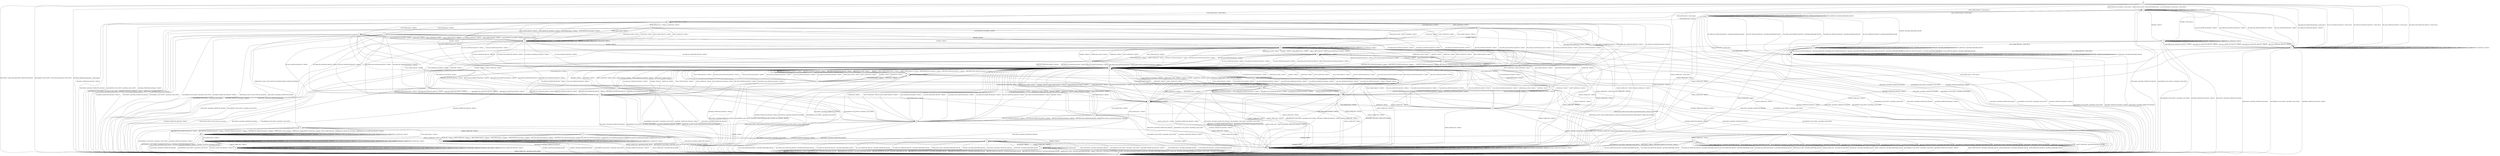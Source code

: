 digraph g {

	s0 [shape="circle" label="s0"];
	s1 [shape="circle" label="s1"];
	s2 [shape="circle" label="s2"];
	s3 [shape="circle" label="s3"];
	s4 [shape="circle" label="s4"];
	s5 [shape="circle" label="s5"];
	s6 [shape="circle" label="s6"];
	s7 [shape="circle" label="s7"];
	s8 [shape="circle" label="s8"];
	s9 [shape="circle" label="s9"];
	s10 [shape="circle" label="s10"];
	s11 [shape="circle" label="s11"];
	s12 [shape="circle" label="s12"];
	s13 [shape="circle" label="s13"];
	s14 [shape="circle" label="s14"];
	s15 [shape="circle" label="s15"];
	s16 [shape="circle" label="s16"];
	s17 [shape="circle" label="s17"];
	s18 [shape="circle" label="s18"];
	s19 [shape="circle" label="s19"];
	s20 [shape="circle" label="s20"];
	s21 [shape="circle" label="s21"];
	s22 [shape="circle" label="s22"];
	s23 [shape="circle" label="s23"];
	s24 [shape="circle" label="s24"];
	s25 [shape="circle" label="s25"];
	s26 [shape="circle" label="s26"];
	s27 [shape="circle" label="s27"];
	s28 [shape="circle" label="s28"];
	s29 [shape="circle" label="s29"];
	s30 [shape="circle" label="s30"];
	s31 [shape="circle" label="s31"];
	s32 [shape="circle" label="s32"];
	s33 [shape="circle" label="s33"];
	s34 [shape="circle" label="s34"];
	s35 [shape="circle" label="s35"];
	s36 [shape="circle" label="s36"];
	s37 [shape="circle" label="s37"];
	s38 [shape="circle" label="s38"];
	s39 [shape="circle" label="s39"];
	s40 [shape="circle" label="s40"];
	s41 [shape="circle" label="s41"];
	s42 [shape="circle" label="s42"];
	s0 -> s2 [label="HELLO_VERIFY_REQUEST / CLIENT_HELLO+"];
	s0 -> s5 [label="ECDH_SERVER_HELLO / CLIENT_HELLO+"];
	s0 -> s1 [label="ECDH_SERVER_KEY_EXCHANGE / CLIENT_HELLO"];
	s0 -> s12 [label="RSA_SIGN_CERTIFICATE_REQUEST / CLIENT_HELLO"];
	s0 -> s12 [label="RSA_FIXED_ECDH_CERTIFICATE_REQUEST / CLIENT_HELLO"];
	s0 -> s12 [label="RSA_FIXED_DH_CERTIFICATE_REQUEST / CLIENT_HELLO"];
	s0 -> s12 [label="DSS_SIGN_CERTIFICATE_REQUEST / CLIENT_HELLO"];
	s0 -> s12 [label="DSS_FIXED_DH_CERTIFICATE_REQUEST / CLIENT_HELLO"];
	s0 -> s1 [label="SERVER_HELLO_DONE / CLIENT_HELLO"];
	s0 -> s3 [label="CHANGE_CIPHER_SPEC / CLIENT_HELLO"];
	s0 -> s14 [label="FINISHED / CLIENT_HELLO"];
	s0 -> s4 [label="APPLICATION / CLIENT_HELLO|Alert(FATAL,UNEXPECTED_MESSAGE)"];
	s0 -> s1 [label="CERTIFICATE / CLIENT_HELLO"];
	s0 -> s1 [label="EMPTY_CERTIFICATE / CLIENT_HELLO"];
	s0 -> s4 [label="Alert(WARNING,CLOSE_NOTIFY) / CLIENT_HELLO|Alert(FATAL,CLOSE_NOTIFY)"];
	s0 -> s4 [label="Alert(FATAL,UNEXPECTED_MESSAGE) / CLIENT_HELLO"];
	s1 -> s2 [label="HELLO_VERIFY_REQUEST / CLIENT_HELLO"];
	s1 -> s5 [label="ECDH_SERVER_HELLO / CLIENT_HELLO"];
	s1 -> s1 [label="ECDH_SERVER_KEY_EXCHANGE / TIMEOUT"];
	s1 -> s12 [label="RSA_SIGN_CERTIFICATE_REQUEST / TIMEOUT"];
	s1 -> s12 [label="RSA_FIXED_ECDH_CERTIFICATE_REQUEST / TIMEOUT"];
	s1 -> s12 [label="RSA_FIXED_DH_CERTIFICATE_REQUEST / TIMEOUT"];
	s1 -> s12 [label="DSS_SIGN_CERTIFICATE_REQUEST / TIMEOUT"];
	s1 -> s12 [label="DSS_FIXED_DH_CERTIFICATE_REQUEST / TIMEOUT"];
	s1 -> s1 [label="SERVER_HELLO_DONE / TIMEOUT"];
	s1 -> s3 [label="CHANGE_CIPHER_SPEC / TIMEOUT"];
	s1 -> s14 [label="FINISHED / TIMEOUT"];
	s1 -> s4 [label="APPLICATION / Alert(FATAL,UNEXPECTED_MESSAGE)"];
	s1 -> s1 [label="CERTIFICATE / TIMEOUT"];
	s1 -> s1 [label="EMPTY_CERTIFICATE / TIMEOUT"];
	s1 -> s4 [label="Alert(WARNING,CLOSE_NOTIFY) / Alert(FATAL,CLOSE_NOTIFY)"];
	s1 -> s4 [label="Alert(FATAL,UNEXPECTED_MESSAGE) / TIMEOUT"];
	s2 -> s2 [label="HELLO_VERIFY_REQUEST / Alert(FATAL,HANDSHAKE_FAILURE)"];
	s2 -> s5 [label="ECDH_SERVER_HELLO / TIMEOUT"];
	s2 -> s2 [label="ECDH_SERVER_KEY_EXCHANGE / Alert(FATAL,HANDSHAKE_FAILURE)"];
	s2 -> s23 [label="RSA_SIGN_CERTIFICATE_REQUEST / Alert(FATAL,HANDSHAKE_FAILURE)"];
	s2 -> s23 [label="RSA_FIXED_ECDH_CERTIFICATE_REQUEST / Alert(FATAL,HANDSHAKE_FAILURE)"];
	s2 -> s23 [label="RSA_FIXED_DH_CERTIFICATE_REQUEST / Alert(FATAL,HANDSHAKE_FAILURE)"];
	s2 -> s23 [label="DSS_SIGN_CERTIFICATE_REQUEST / Alert(FATAL,HANDSHAKE_FAILURE)"];
	s2 -> s23 [label="DSS_FIXED_DH_CERTIFICATE_REQUEST / Alert(FATAL,HANDSHAKE_FAILURE)"];
	s2 -> s2 [label="SERVER_HELLO_DONE / Alert(FATAL,HANDSHAKE_FAILURE)"];
	s2 -> s3 [label="CHANGE_CIPHER_SPEC / TIMEOUT"];
	s2 -> s28 [label="FINISHED / Alert(FATAL,HANDSHAKE_FAILURE)"];
	s2 -> s4 [label="APPLICATION / Alert(FATAL,UNEXPECTED_MESSAGE)"];
	s2 -> s2 [label="CERTIFICATE / Alert(FATAL,HANDSHAKE_FAILURE)"];
	s2 -> s2 [label="EMPTY_CERTIFICATE / Alert(FATAL,HANDSHAKE_FAILURE)"];
	s2 -> s4 [label="Alert(WARNING,CLOSE_NOTIFY) / Alert(FATAL,CLOSE_NOTIFY)"];
	s2 -> s4 [label="Alert(FATAL,UNEXPECTED_MESSAGE) / TIMEOUT"];
	s3 -> s3 [label="HELLO_VERIFY_REQUEST / TIMEOUT"];
	s3 -> s3 [label="ECDH_SERVER_HELLO / TIMEOUT"];
	s3 -> s3 [label="ECDH_SERVER_KEY_EXCHANGE / TIMEOUT"];
	s3 -> s3 [label="RSA_SIGN_CERTIFICATE_REQUEST / TIMEOUT"];
	s3 -> s3 [label="RSA_FIXED_ECDH_CERTIFICATE_REQUEST / TIMEOUT"];
	s3 -> s3 [label="RSA_FIXED_DH_CERTIFICATE_REQUEST / TIMEOUT"];
	s3 -> s3 [label="DSS_SIGN_CERTIFICATE_REQUEST / TIMEOUT"];
	s3 -> s3 [label="DSS_FIXED_DH_CERTIFICATE_REQUEST / TIMEOUT"];
	s3 -> s3 [label="SERVER_HELLO_DONE / TIMEOUT"];
	s3 -> s3 [label="CHANGE_CIPHER_SPEC / TIMEOUT"];
	s3 -> s3 [label="FINISHED / TIMEOUT"];
	s3 -> s3 [label="APPLICATION / TIMEOUT"];
	s3 -> s3 [label="CERTIFICATE / TIMEOUT"];
	s3 -> s3 [label="EMPTY_CERTIFICATE / TIMEOUT"];
	s3 -> s3 [label="Alert(WARNING,CLOSE_NOTIFY) / TIMEOUT"];
	s3 -> s3 [label="Alert(FATAL,UNEXPECTED_MESSAGE) / TIMEOUT"];
	s4 -> s4 [label="HELLO_VERIFY_REQUEST / SOCKET_CLOSED"];
	s4 -> s4 [label="ECDH_SERVER_HELLO / SOCKET_CLOSED"];
	s4 -> s4 [label="ECDH_SERVER_KEY_EXCHANGE / SOCKET_CLOSED"];
	s4 -> s4 [label="RSA_SIGN_CERTIFICATE_REQUEST / SOCKET_CLOSED"];
	s4 -> s4 [label="RSA_FIXED_ECDH_CERTIFICATE_REQUEST / SOCKET_CLOSED"];
	s4 -> s4 [label="RSA_FIXED_DH_CERTIFICATE_REQUEST / SOCKET_CLOSED"];
	s4 -> s4 [label="DSS_SIGN_CERTIFICATE_REQUEST / SOCKET_CLOSED"];
	s4 -> s4 [label="DSS_FIXED_DH_CERTIFICATE_REQUEST / SOCKET_CLOSED"];
	s4 -> s4 [label="SERVER_HELLO_DONE / SOCKET_CLOSED"];
	s4 -> s4 [label="CHANGE_CIPHER_SPEC / SOCKET_CLOSED"];
	s4 -> s4 [label="FINISHED / SOCKET_CLOSED"];
	s4 -> s4 [label="APPLICATION / SOCKET_CLOSED"];
	s4 -> s4 [label="CERTIFICATE / SOCKET_CLOSED"];
	s4 -> s4 [label="EMPTY_CERTIFICATE / SOCKET_CLOSED"];
	s4 -> s4 [label="Alert(WARNING,CLOSE_NOTIFY) / SOCKET_CLOSED"];
	s4 -> s4 [label="Alert(FATAL,UNEXPECTED_MESSAGE) / SOCKET_CLOSED"];
	s5 -> s34 [label="HELLO_VERIFY_REQUEST / TIMEOUT"];
	s5 -> s5 [label="ECDH_SERVER_HELLO / TIMEOUT"];
	s5 -> s34 [label="ECDH_SERVER_KEY_EXCHANGE / TIMEOUT"];
	s5 -> s39 [label="RSA_SIGN_CERTIFICATE_REQUEST / TIMEOUT"];
	s5 -> s39 [label="RSA_FIXED_ECDH_CERTIFICATE_REQUEST / TIMEOUT"];
	s5 -> s39 [label="RSA_FIXED_DH_CERTIFICATE_REQUEST / TIMEOUT"];
	s5 -> s39 [label="DSS_SIGN_CERTIFICATE_REQUEST / TIMEOUT"];
	s5 -> s39 [label="DSS_FIXED_DH_CERTIFICATE_REQUEST / TIMEOUT"];
	s5 -> s34 [label="SERVER_HELLO_DONE / TIMEOUT"];
	s5 -> s3 [label="CHANGE_CIPHER_SPEC / TIMEOUT"];
	s5 -> s33 [label="FINISHED / TIMEOUT"];
	s5 -> s4 [label="APPLICATION / Alert(FATAL,UNEXPECTED_MESSAGE)"];
	s5 -> s6 [label="CERTIFICATE / TIMEOUT"];
	s5 -> s9 [label="EMPTY_CERTIFICATE / TIMEOUT"];
	s5 -> s4 [label="Alert(WARNING,CLOSE_NOTIFY) / Alert(FATAL,CLOSE_NOTIFY)"];
	s5 -> s4 [label="Alert(FATAL,UNEXPECTED_MESSAGE) / TIMEOUT"];
	s6 -> s34 [label="HELLO_VERIFY_REQUEST / TIMEOUT"];
	s6 -> s5 [label="ECDH_SERVER_HELLO / TIMEOUT"];
	s6 -> s7 [label="ECDH_SERVER_KEY_EXCHANGE / TIMEOUT"];
	s6 -> s39 [label="RSA_SIGN_CERTIFICATE_REQUEST / TIMEOUT"];
	s6 -> s39 [label="RSA_FIXED_ECDH_CERTIFICATE_REQUEST / TIMEOUT"];
	s6 -> s39 [label="RSA_FIXED_DH_CERTIFICATE_REQUEST / TIMEOUT"];
	s6 -> s39 [label="DSS_SIGN_CERTIFICATE_REQUEST / TIMEOUT"];
	s6 -> s39 [label="DSS_FIXED_DH_CERTIFICATE_REQUEST / TIMEOUT"];
	s6 -> s34 [label="SERVER_HELLO_DONE / TIMEOUT"];
	s6 -> s3 [label="CHANGE_CIPHER_SPEC / TIMEOUT"];
	s6 -> s33 [label="FINISHED / TIMEOUT"];
	s6 -> s4 [label="APPLICATION / Alert(FATAL,UNEXPECTED_MESSAGE)"];
	s6 -> s34 [label="CERTIFICATE / TIMEOUT"];
	s6 -> s34 [label="EMPTY_CERTIFICATE / TIMEOUT"];
	s6 -> s4 [label="Alert(WARNING,CLOSE_NOTIFY) / Alert(FATAL,CLOSE_NOTIFY)"];
	s6 -> s4 [label="Alert(FATAL,UNEXPECTED_MESSAGE) / TIMEOUT"];
	s7 -> s34 [label="HELLO_VERIFY_REQUEST / TIMEOUT"];
	s7 -> s5 [label="ECDH_SERVER_HELLO / TIMEOUT"];
	s7 -> s34 [label="ECDH_SERVER_KEY_EXCHANGE / TIMEOUT"];
	s7 -> s8 [label="RSA_SIGN_CERTIFICATE_REQUEST / TIMEOUT"];
	s7 -> s8 [label="RSA_FIXED_ECDH_CERTIFICATE_REQUEST / TIMEOUT"];
	s7 -> s8 [label="RSA_FIXED_DH_CERTIFICATE_REQUEST / TIMEOUT"];
	s7 -> s8 [label="DSS_SIGN_CERTIFICATE_REQUEST / TIMEOUT"];
	s7 -> s8 [label="DSS_FIXED_DH_CERTIFICATE_REQUEST / TIMEOUT"];
	s7 -> s24 [label="SERVER_HELLO_DONE / ECDH_CLIENT_KEY_EXCHANGE|CHANGE_CIPHER_SPEC|FINISHED"];
	s7 -> s3 [label="CHANGE_CIPHER_SPEC / TIMEOUT"];
	s7 -> s33 [label="FINISHED / TIMEOUT"];
	s7 -> s4 [label="APPLICATION / Alert(FATAL,UNEXPECTED_MESSAGE)"];
	s7 -> s34 [label="CERTIFICATE / TIMEOUT"];
	s7 -> s34 [label="EMPTY_CERTIFICATE / TIMEOUT"];
	s7 -> s4 [label="Alert(WARNING,CLOSE_NOTIFY) / Alert(FATAL,CLOSE_NOTIFY)"];
	s7 -> s4 [label="Alert(FATAL,UNEXPECTED_MESSAGE) / TIMEOUT"];
	s8 -> s39 [label="HELLO_VERIFY_REQUEST / TIMEOUT"];
	s8 -> s13 [label="ECDH_SERVER_HELLO / TIMEOUT"];
	s8 -> s39 [label="ECDH_SERVER_KEY_EXCHANGE / TIMEOUT"];
	s8 -> s39 [label="RSA_SIGN_CERTIFICATE_REQUEST / TIMEOUT"];
	s8 -> s39 [label="RSA_FIXED_ECDH_CERTIFICATE_REQUEST / TIMEOUT"];
	s8 -> s39 [label="RSA_FIXED_DH_CERTIFICATE_REQUEST / TIMEOUT"];
	s8 -> s39 [label="DSS_SIGN_CERTIFICATE_REQUEST / TIMEOUT"];
	s8 -> s39 [label="DSS_FIXED_DH_CERTIFICATE_REQUEST / TIMEOUT"];
	s8 -> s24 [label="SERVER_HELLO_DONE / ECDSA_CERTIFICATE|ECDH_CLIENT_KEY_EXCHANGE|CERTIFICATE_VERIFY|CHANGE_CIPHER_SPEC|FINISHED"];
	s8 -> s3 [label="CHANGE_CIPHER_SPEC / TIMEOUT"];
	s8 -> s39 [label="FINISHED / TIMEOUT"];
	s8 -> s4 [label="APPLICATION / Alert(FATAL,UNEXPECTED_MESSAGE)"];
	s8 -> s39 [label="CERTIFICATE / TIMEOUT"];
	s8 -> s39 [label="EMPTY_CERTIFICATE / TIMEOUT"];
	s8 -> s4 [label="Alert(WARNING,CLOSE_NOTIFY) / Alert(FATAL,CLOSE_NOTIFY)"];
	s8 -> s4 [label="Alert(FATAL,UNEXPECTED_MESSAGE) / TIMEOUT"];
	s9 -> s34 [label="HELLO_VERIFY_REQUEST / TIMEOUT"];
	s9 -> s5 [label="ECDH_SERVER_HELLO / TIMEOUT"];
	s9 -> s10 [label="ECDH_SERVER_KEY_EXCHANGE / TIMEOUT"];
	s9 -> s39 [label="RSA_SIGN_CERTIFICATE_REQUEST / TIMEOUT"];
	s9 -> s39 [label="RSA_FIXED_ECDH_CERTIFICATE_REQUEST / TIMEOUT"];
	s9 -> s39 [label="RSA_FIXED_DH_CERTIFICATE_REQUEST / TIMEOUT"];
	s9 -> s39 [label="DSS_SIGN_CERTIFICATE_REQUEST / TIMEOUT"];
	s9 -> s39 [label="DSS_FIXED_DH_CERTIFICATE_REQUEST / TIMEOUT"];
	s9 -> s34 [label="SERVER_HELLO_DONE / TIMEOUT"];
	s9 -> s3 [label="CHANGE_CIPHER_SPEC / TIMEOUT"];
	s9 -> s33 [label="FINISHED / TIMEOUT"];
	s9 -> s4 [label="APPLICATION / Alert(FATAL,UNEXPECTED_MESSAGE)"];
	s9 -> s34 [label="CERTIFICATE / TIMEOUT"];
	s9 -> s34 [label="EMPTY_CERTIFICATE / TIMEOUT"];
	s9 -> s4 [label="Alert(WARNING,CLOSE_NOTIFY) / Alert(FATAL,CLOSE_NOTIFY)"];
	s9 -> s4 [label="Alert(FATAL,UNEXPECTED_MESSAGE) / TIMEOUT"];
	s10 -> s34 [label="HELLO_VERIFY_REQUEST / TIMEOUT"];
	s10 -> s5 [label="ECDH_SERVER_HELLO / TIMEOUT"];
	s10 -> s34 [label="ECDH_SERVER_KEY_EXCHANGE / TIMEOUT"];
	s10 -> s11 [label="RSA_SIGN_CERTIFICATE_REQUEST / TIMEOUT"];
	s10 -> s11 [label="RSA_FIXED_ECDH_CERTIFICATE_REQUEST / TIMEOUT"];
	s10 -> s11 [label="RSA_FIXED_DH_CERTIFICATE_REQUEST / TIMEOUT"];
	s10 -> s11 [label="DSS_SIGN_CERTIFICATE_REQUEST / TIMEOUT"];
	s10 -> s11 [label="DSS_FIXED_DH_CERTIFICATE_REQUEST / TIMEOUT"];
	s10 -> s4 [label="SERVER_HELLO_DONE / ECDH_CLIENT_KEY_EXCHANGE"];
	s10 -> s3 [label="CHANGE_CIPHER_SPEC / TIMEOUT"];
	s10 -> s33 [label="FINISHED / TIMEOUT"];
	s10 -> s4 [label="APPLICATION / Alert(FATAL,UNEXPECTED_MESSAGE)"];
	s10 -> s34 [label="CERTIFICATE / TIMEOUT"];
	s10 -> s34 [label="EMPTY_CERTIFICATE / TIMEOUT"];
	s10 -> s4 [label="Alert(WARNING,CLOSE_NOTIFY) / Alert(FATAL,CLOSE_NOTIFY)"];
	s10 -> s4 [label="Alert(FATAL,UNEXPECTED_MESSAGE) / TIMEOUT"];
	s11 -> s39 [label="HELLO_VERIFY_REQUEST / TIMEOUT"];
	s11 -> s13 [label="ECDH_SERVER_HELLO / TIMEOUT"];
	s11 -> s39 [label="ECDH_SERVER_KEY_EXCHANGE / TIMEOUT"];
	s11 -> s39 [label="RSA_SIGN_CERTIFICATE_REQUEST / TIMEOUT"];
	s11 -> s39 [label="RSA_FIXED_ECDH_CERTIFICATE_REQUEST / TIMEOUT"];
	s11 -> s39 [label="RSA_FIXED_DH_CERTIFICATE_REQUEST / TIMEOUT"];
	s11 -> s39 [label="DSS_SIGN_CERTIFICATE_REQUEST / TIMEOUT"];
	s11 -> s39 [label="DSS_FIXED_DH_CERTIFICATE_REQUEST / TIMEOUT"];
	s11 -> s4 [label="SERVER_HELLO_DONE / ECDSA_CERTIFICATE|ECDH_CLIENT_KEY_EXCHANGE"];
	s11 -> s3 [label="CHANGE_CIPHER_SPEC / TIMEOUT"];
	s11 -> s39 [label="FINISHED / TIMEOUT"];
	s11 -> s4 [label="APPLICATION / Alert(FATAL,UNEXPECTED_MESSAGE)"];
	s11 -> s39 [label="CERTIFICATE / TIMEOUT"];
	s11 -> s39 [label="EMPTY_CERTIFICATE / TIMEOUT"];
	s11 -> s4 [label="Alert(WARNING,CLOSE_NOTIFY) / Alert(FATAL,CLOSE_NOTIFY)"];
	s11 -> s4 [label="Alert(FATAL,UNEXPECTED_MESSAGE) / TIMEOUT"];
	s12 -> s23 [label="HELLO_VERIFY_REQUEST / CLIENT_HELLO"];
	s12 -> s13 [label="ECDH_SERVER_HELLO / CLIENT_HELLO"];
	s12 -> s12 [label="ECDH_SERVER_KEY_EXCHANGE / TIMEOUT"];
	s12 -> s12 [label="RSA_SIGN_CERTIFICATE_REQUEST / TIMEOUT"];
	s12 -> s12 [label="RSA_FIXED_ECDH_CERTIFICATE_REQUEST / TIMEOUT"];
	s12 -> s12 [label="RSA_FIXED_DH_CERTIFICATE_REQUEST / TIMEOUT"];
	s12 -> s12 [label="DSS_SIGN_CERTIFICATE_REQUEST / TIMEOUT"];
	s12 -> s12 [label="DSS_FIXED_DH_CERTIFICATE_REQUEST / TIMEOUT"];
	s12 -> s12 [label="SERVER_HELLO_DONE / TIMEOUT"];
	s12 -> s3 [label="CHANGE_CIPHER_SPEC / TIMEOUT"];
	s12 -> s12 [label="FINISHED / TIMEOUT"];
	s12 -> s4 [label="APPLICATION / Alert(FATAL,UNEXPECTED_MESSAGE)"];
	s12 -> s12 [label="CERTIFICATE / TIMEOUT"];
	s12 -> s12 [label="EMPTY_CERTIFICATE / TIMEOUT"];
	s12 -> s4 [label="Alert(WARNING,CLOSE_NOTIFY) / Alert(FATAL,CLOSE_NOTIFY)"];
	s12 -> s4 [label="Alert(FATAL,UNEXPECTED_MESSAGE) / TIMEOUT"];
	s13 -> s39 [label="HELLO_VERIFY_REQUEST / TIMEOUT"];
	s13 -> s13 [label="ECDH_SERVER_HELLO / TIMEOUT"];
	s13 -> s39 [label="ECDH_SERVER_KEY_EXCHANGE / TIMEOUT"];
	s13 -> s39 [label="RSA_SIGN_CERTIFICATE_REQUEST / TIMEOUT"];
	s13 -> s39 [label="RSA_FIXED_ECDH_CERTIFICATE_REQUEST / TIMEOUT"];
	s13 -> s39 [label="RSA_FIXED_DH_CERTIFICATE_REQUEST / TIMEOUT"];
	s13 -> s39 [label="DSS_SIGN_CERTIFICATE_REQUEST / TIMEOUT"];
	s13 -> s39 [label="DSS_FIXED_DH_CERTIFICATE_REQUEST / TIMEOUT"];
	s13 -> s39 [label="SERVER_HELLO_DONE / TIMEOUT"];
	s13 -> s3 [label="CHANGE_CIPHER_SPEC / TIMEOUT"];
	s13 -> s39 [label="FINISHED / TIMEOUT"];
	s13 -> s4 [label="APPLICATION / Alert(FATAL,UNEXPECTED_MESSAGE)"];
	s13 -> s35 [label="CERTIFICATE / TIMEOUT"];
	s13 -> s37 [label="EMPTY_CERTIFICATE / TIMEOUT"];
	s13 -> s4 [label="Alert(WARNING,CLOSE_NOTIFY) / Alert(FATAL,CLOSE_NOTIFY)"];
	s13 -> s4 [label="Alert(FATAL,UNEXPECTED_MESSAGE) / TIMEOUT"];
	s14 -> s28 [label="HELLO_VERIFY_REQUEST / CLIENT_HELLO"];
	s14 -> s15 [label="ECDH_SERVER_HELLO / CLIENT_HELLO"];
	s14 -> s14 [label="ECDH_SERVER_KEY_EXCHANGE / TIMEOUT"];
	s14 -> s12 [label="RSA_SIGN_CERTIFICATE_REQUEST / TIMEOUT"];
	s14 -> s12 [label="RSA_FIXED_ECDH_CERTIFICATE_REQUEST / TIMEOUT"];
	s14 -> s12 [label="RSA_FIXED_DH_CERTIFICATE_REQUEST / TIMEOUT"];
	s14 -> s12 [label="DSS_SIGN_CERTIFICATE_REQUEST / TIMEOUT"];
	s14 -> s12 [label="DSS_FIXED_DH_CERTIFICATE_REQUEST / TIMEOUT"];
	s14 -> s14 [label="SERVER_HELLO_DONE / TIMEOUT"];
	s14 -> s3 [label="CHANGE_CIPHER_SPEC / TIMEOUT"];
	s14 -> s14 [label="FINISHED / TIMEOUT"];
	s14 -> s4 [label="APPLICATION / Alert(FATAL,UNEXPECTED_MESSAGE)"];
	s14 -> s14 [label="CERTIFICATE / TIMEOUT"];
	s14 -> s14 [label="EMPTY_CERTIFICATE / TIMEOUT"];
	s14 -> s4 [label="Alert(WARNING,CLOSE_NOTIFY) / Alert(FATAL,CLOSE_NOTIFY)"];
	s14 -> s4 [label="Alert(FATAL,UNEXPECTED_MESSAGE) / TIMEOUT"];
	s15 -> s33 [label="HELLO_VERIFY_REQUEST / TIMEOUT"];
	s15 -> s15 [label="ECDH_SERVER_HELLO / TIMEOUT"];
	s15 -> s33 [label="ECDH_SERVER_KEY_EXCHANGE / TIMEOUT"];
	s15 -> s39 [label="RSA_SIGN_CERTIFICATE_REQUEST / TIMEOUT"];
	s15 -> s39 [label="RSA_FIXED_ECDH_CERTIFICATE_REQUEST / TIMEOUT"];
	s15 -> s39 [label="RSA_FIXED_DH_CERTIFICATE_REQUEST / TIMEOUT"];
	s15 -> s39 [label="DSS_SIGN_CERTIFICATE_REQUEST / TIMEOUT"];
	s15 -> s39 [label="DSS_FIXED_DH_CERTIFICATE_REQUEST / TIMEOUT"];
	s15 -> s33 [label="SERVER_HELLO_DONE / TIMEOUT"];
	s15 -> s3 [label="CHANGE_CIPHER_SPEC / TIMEOUT"];
	s15 -> s33 [label="FINISHED / TIMEOUT"];
	s15 -> s4 [label="APPLICATION / Alert(FATAL,UNEXPECTED_MESSAGE)"];
	s15 -> s16 [label="CERTIFICATE / TIMEOUT"];
	s15 -> s22 [label="EMPTY_CERTIFICATE / TIMEOUT"];
	s15 -> s4 [label="Alert(WARNING,CLOSE_NOTIFY) / Alert(FATAL,CLOSE_NOTIFY)"];
	s15 -> s4 [label="Alert(FATAL,UNEXPECTED_MESSAGE) / TIMEOUT"];
	s16 -> s33 [label="HELLO_VERIFY_REQUEST / TIMEOUT"];
	s16 -> s15 [label="ECDH_SERVER_HELLO / TIMEOUT"];
	s16 -> s17 [label="ECDH_SERVER_KEY_EXCHANGE / TIMEOUT"];
	s16 -> s39 [label="RSA_SIGN_CERTIFICATE_REQUEST / TIMEOUT"];
	s16 -> s39 [label="RSA_FIXED_ECDH_CERTIFICATE_REQUEST / TIMEOUT"];
	s16 -> s39 [label="RSA_FIXED_DH_CERTIFICATE_REQUEST / TIMEOUT"];
	s16 -> s39 [label="DSS_SIGN_CERTIFICATE_REQUEST / TIMEOUT"];
	s16 -> s39 [label="DSS_FIXED_DH_CERTIFICATE_REQUEST / TIMEOUT"];
	s16 -> s33 [label="SERVER_HELLO_DONE / TIMEOUT"];
	s16 -> s3 [label="CHANGE_CIPHER_SPEC / TIMEOUT"];
	s16 -> s33 [label="FINISHED / TIMEOUT"];
	s16 -> s4 [label="APPLICATION / Alert(FATAL,UNEXPECTED_MESSAGE)"];
	s16 -> s33 [label="CERTIFICATE / TIMEOUT"];
	s16 -> s33 [label="EMPTY_CERTIFICATE / TIMEOUT"];
	s16 -> s4 [label="Alert(WARNING,CLOSE_NOTIFY) / Alert(FATAL,CLOSE_NOTIFY)"];
	s16 -> s4 [label="Alert(FATAL,UNEXPECTED_MESSAGE) / TIMEOUT"];
	s17 -> s33 [label="HELLO_VERIFY_REQUEST / TIMEOUT"];
	s17 -> s15 [label="ECDH_SERVER_HELLO / TIMEOUT"];
	s17 -> s33 [label="ECDH_SERVER_KEY_EXCHANGE / TIMEOUT"];
	s17 -> s18 [label="RSA_SIGN_CERTIFICATE_REQUEST / TIMEOUT"];
	s17 -> s18 [label="RSA_FIXED_ECDH_CERTIFICATE_REQUEST / TIMEOUT"];
	s17 -> s18 [label="RSA_FIXED_DH_CERTIFICATE_REQUEST / TIMEOUT"];
	s17 -> s18 [label="DSS_SIGN_CERTIFICATE_REQUEST / TIMEOUT"];
	s17 -> s18 [label="DSS_FIXED_DH_CERTIFICATE_REQUEST / TIMEOUT"];
	s17 -> s19 [label="SERVER_HELLO_DONE / ECDH_CLIENT_KEY_EXCHANGE|CHANGE_CIPHER_SPEC|FINISHED"];
	s17 -> s3 [label="CHANGE_CIPHER_SPEC / TIMEOUT"];
	s17 -> s33 [label="FINISHED / TIMEOUT"];
	s17 -> s4 [label="APPLICATION / Alert(FATAL,UNEXPECTED_MESSAGE)"];
	s17 -> s33 [label="CERTIFICATE / TIMEOUT"];
	s17 -> s33 [label="EMPTY_CERTIFICATE / TIMEOUT"];
	s17 -> s4 [label="Alert(WARNING,CLOSE_NOTIFY) / Alert(FATAL,CLOSE_NOTIFY)"];
	s17 -> s4 [label="Alert(FATAL,UNEXPECTED_MESSAGE) / TIMEOUT"];
	s18 -> s39 [label="HELLO_VERIFY_REQUEST / TIMEOUT"];
	s18 -> s40 [label="ECDH_SERVER_HELLO / TIMEOUT"];
	s18 -> s39 [label="ECDH_SERVER_KEY_EXCHANGE / TIMEOUT"];
	s18 -> s39 [label="RSA_SIGN_CERTIFICATE_REQUEST / TIMEOUT"];
	s18 -> s39 [label="RSA_FIXED_ECDH_CERTIFICATE_REQUEST / TIMEOUT"];
	s18 -> s39 [label="RSA_FIXED_DH_CERTIFICATE_REQUEST / TIMEOUT"];
	s18 -> s39 [label="DSS_SIGN_CERTIFICATE_REQUEST / TIMEOUT"];
	s18 -> s39 [label="DSS_FIXED_DH_CERTIFICATE_REQUEST / TIMEOUT"];
	s18 -> s19 [label="SERVER_HELLO_DONE / ECDSA_CERTIFICATE|ECDH_CLIENT_KEY_EXCHANGE|CERTIFICATE_VERIFY|CHANGE_CIPHER_SPEC|FINISHED"];
	s18 -> s3 [label="CHANGE_CIPHER_SPEC / TIMEOUT"];
	s18 -> s39 [label="FINISHED / TIMEOUT"];
	s18 -> s4 [label="APPLICATION / Alert(FATAL,UNEXPECTED_MESSAGE)"];
	s18 -> s39 [label="CERTIFICATE / TIMEOUT"];
	s18 -> s39 [label="EMPTY_CERTIFICATE / TIMEOUT"];
	s18 -> s4 [label="Alert(WARNING,CLOSE_NOTIFY) / Alert(FATAL,CLOSE_NOTIFY)"];
	s18 -> s4 [label="Alert(FATAL,UNEXPECTED_MESSAGE) / TIMEOUT"];
	s19 -> s4 [label="HELLO_VERIFY_REQUEST / Alert(FATAL,HANDSHAKE_FAILURE)"];
	s19 -> s4 [label="ECDH_SERVER_HELLO / Alert(FATAL,HANDSHAKE_FAILURE)"];
	s19 -> s4 [label="ECDH_SERVER_KEY_EXCHANGE / Alert(FATAL,HANDSHAKE_FAILURE)"];
	s19 -> s4 [label="RSA_SIGN_CERTIFICATE_REQUEST / Alert(FATAL,HANDSHAKE_FAILURE)"];
	s19 -> s4 [label="RSA_FIXED_ECDH_CERTIFICATE_REQUEST / Alert(FATAL,HANDSHAKE_FAILURE)"];
	s19 -> s4 [label="RSA_FIXED_DH_CERTIFICATE_REQUEST / Alert(FATAL,HANDSHAKE_FAILURE)"];
	s19 -> s4 [label="DSS_SIGN_CERTIFICATE_REQUEST / Alert(FATAL,HANDSHAKE_FAILURE)"];
	s19 -> s4 [label="DSS_FIXED_DH_CERTIFICATE_REQUEST / Alert(FATAL,HANDSHAKE_FAILURE)"];
	s19 -> s4 [label="SERVER_HELLO_DONE / Alert(FATAL,HANDSHAKE_FAILURE)"];
	s19 -> s32 [label="CHANGE_CIPHER_SPEC / TIMEOUT"];
	s19 -> s20 [label="FINISHED / TIMEOUT"];
	s19 -> s4 [label="APPLICATION / Alert(FATAL,UNEXPECTED_MESSAGE)"];
	s19 -> s4 [label="CERTIFICATE / Alert(FATAL,HANDSHAKE_FAILURE)"];
	s19 -> s4 [label="EMPTY_CERTIFICATE / Alert(FATAL,HANDSHAKE_FAILURE)"];
	s19 -> s4 [label="Alert(WARNING,CLOSE_NOTIFY) / Alert(FATAL,CLOSE_NOTIFY)"];
	s19 -> s4 [label="Alert(FATAL,UNEXPECTED_MESSAGE) / TIMEOUT"];
	s20 -> s20 [label="HELLO_VERIFY_REQUEST / TIMEOUT"];
	s20 -> s4 [label="ECDH_SERVER_HELLO / Alert(FATAL,HANDSHAKE_FAILURE)"];
	s20 -> s4 [label="ECDH_SERVER_KEY_EXCHANGE / Alert(FATAL,HANDSHAKE_FAILURE)"];
	s20 -> s4 [label="RSA_SIGN_CERTIFICATE_REQUEST / Alert(FATAL,HANDSHAKE_FAILURE)"];
	s20 -> s4 [label="RSA_FIXED_ECDH_CERTIFICATE_REQUEST / Alert(FATAL,HANDSHAKE_FAILURE)"];
	s20 -> s4 [label="RSA_FIXED_DH_CERTIFICATE_REQUEST / Alert(FATAL,HANDSHAKE_FAILURE)"];
	s20 -> s4 [label="DSS_SIGN_CERTIFICATE_REQUEST / Alert(FATAL,HANDSHAKE_FAILURE)"];
	s20 -> s4 [label="DSS_FIXED_DH_CERTIFICATE_REQUEST / Alert(FATAL,HANDSHAKE_FAILURE)"];
	s20 -> s4 [label="SERVER_HELLO_DONE / Alert(FATAL,HANDSHAKE_FAILURE)"];
	s20 -> s21 [label="CHANGE_CIPHER_SPEC / TIMEOUT"];
	s20 -> s4 [label="FINISHED / Alert(FATAL,HANDSHAKE_FAILURE)"];
	s20 -> s4 [label="APPLICATION / Alert(FATAL,UNEXPECTED_MESSAGE)"];
	s20 -> s4 [label="CERTIFICATE / Alert(FATAL,HANDSHAKE_FAILURE)"];
	s20 -> s4 [label="EMPTY_CERTIFICATE / Alert(FATAL,HANDSHAKE_FAILURE)"];
	s20 -> s4 [label="Alert(WARNING,CLOSE_NOTIFY) / Alert(FATAL,CLOSE_NOTIFY)"];
	s20 -> s4 [label="Alert(FATAL,UNEXPECTED_MESSAGE) / TIMEOUT"];
	s21 -> s21 [label="HELLO_VERIFY_REQUEST / TIMEOUT"];
	s21 -> s4 [label="ECDH_SERVER_HELLO / Alert(FATAL,HANDSHAKE_FAILURE)"];
	s21 -> s4 [label="ECDH_SERVER_KEY_EXCHANGE / Alert(FATAL,HANDSHAKE_FAILURE)"];
	s21 -> s4 [label="RSA_SIGN_CERTIFICATE_REQUEST / Alert(FATAL,HANDSHAKE_FAILURE)"];
	s21 -> s4 [label="RSA_FIXED_ECDH_CERTIFICATE_REQUEST / Alert(FATAL,HANDSHAKE_FAILURE)"];
	s21 -> s4 [label="RSA_FIXED_DH_CERTIFICATE_REQUEST / Alert(FATAL,HANDSHAKE_FAILURE)"];
	s21 -> s4 [label="DSS_SIGN_CERTIFICATE_REQUEST / Alert(FATAL,HANDSHAKE_FAILURE)"];
	s21 -> s4 [label="DSS_FIXED_DH_CERTIFICATE_REQUEST / Alert(FATAL,HANDSHAKE_FAILURE)"];
	s21 -> s4 [label="SERVER_HELLO_DONE / Alert(FATAL,HANDSHAKE_FAILURE)"];
	s21 -> s4 [label="CHANGE_CIPHER_SPEC / Alert(FATAL,DECODE_ERROR)"];
	s21 -> s4 [label="FINISHED / Alert(FATAL,HANDSHAKE_FAILURE)"];
	s21 -> s21 [label="APPLICATION / APPLICATION"];
	s21 -> s4 [label="CERTIFICATE / Alert(FATAL,HANDSHAKE_FAILURE)"];
	s21 -> s4 [label="EMPTY_CERTIFICATE / Alert(FATAL,HANDSHAKE_FAILURE)"];
	s21 -> s4 [label="Alert(WARNING,CLOSE_NOTIFY) / Alert(FATAL,CLOSE_NOTIFY)"];
	s21 -> s4 [label="Alert(FATAL,UNEXPECTED_MESSAGE) / TIMEOUT"];
	s22 -> s33 [label="HELLO_VERIFY_REQUEST / TIMEOUT"];
	s22 -> s15 [label="ECDH_SERVER_HELLO / TIMEOUT"];
	s22 -> s27 [label="ECDH_SERVER_KEY_EXCHANGE / TIMEOUT"];
	s22 -> s39 [label="RSA_SIGN_CERTIFICATE_REQUEST / TIMEOUT"];
	s22 -> s39 [label="RSA_FIXED_ECDH_CERTIFICATE_REQUEST / TIMEOUT"];
	s22 -> s39 [label="RSA_FIXED_DH_CERTIFICATE_REQUEST / TIMEOUT"];
	s22 -> s39 [label="DSS_SIGN_CERTIFICATE_REQUEST / TIMEOUT"];
	s22 -> s39 [label="DSS_FIXED_DH_CERTIFICATE_REQUEST / TIMEOUT"];
	s22 -> s33 [label="SERVER_HELLO_DONE / TIMEOUT"];
	s22 -> s3 [label="CHANGE_CIPHER_SPEC / TIMEOUT"];
	s22 -> s33 [label="FINISHED / TIMEOUT"];
	s22 -> s4 [label="APPLICATION / Alert(FATAL,UNEXPECTED_MESSAGE)"];
	s22 -> s33 [label="CERTIFICATE / TIMEOUT"];
	s22 -> s33 [label="EMPTY_CERTIFICATE / TIMEOUT"];
	s22 -> s4 [label="Alert(WARNING,CLOSE_NOTIFY) / Alert(FATAL,CLOSE_NOTIFY)"];
	s22 -> s4 [label="Alert(FATAL,UNEXPECTED_MESSAGE) / TIMEOUT"];
	s23 -> s23 [label="HELLO_VERIFY_REQUEST / Alert(FATAL,HANDSHAKE_FAILURE)"];
	s23 -> s13 [label="ECDH_SERVER_HELLO / TIMEOUT"];
	s23 -> s23 [label="ECDH_SERVER_KEY_EXCHANGE / Alert(FATAL,HANDSHAKE_FAILURE)"];
	s23 -> s23 [label="RSA_SIGN_CERTIFICATE_REQUEST / Alert(FATAL,HANDSHAKE_FAILURE)"];
	s23 -> s23 [label="RSA_FIXED_ECDH_CERTIFICATE_REQUEST / Alert(FATAL,HANDSHAKE_FAILURE)"];
	s23 -> s23 [label="RSA_FIXED_DH_CERTIFICATE_REQUEST / Alert(FATAL,HANDSHAKE_FAILURE)"];
	s23 -> s23 [label="DSS_SIGN_CERTIFICATE_REQUEST / Alert(FATAL,HANDSHAKE_FAILURE)"];
	s23 -> s23 [label="DSS_FIXED_DH_CERTIFICATE_REQUEST / Alert(FATAL,HANDSHAKE_FAILURE)"];
	s23 -> s23 [label="SERVER_HELLO_DONE / Alert(FATAL,HANDSHAKE_FAILURE)"];
	s23 -> s3 [label="CHANGE_CIPHER_SPEC / TIMEOUT"];
	s23 -> s23 [label="FINISHED / Alert(FATAL,HANDSHAKE_FAILURE)"];
	s23 -> s4 [label="APPLICATION / Alert(FATAL,UNEXPECTED_MESSAGE)"];
	s23 -> s23 [label="CERTIFICATE / Alert(FATAL,HANDSHAKE_FAILURE)"];
	s23 -> s23 [label="EMPTY_CERTIFICATE / Alert(FATAL,HANDSHAKE_FAILURE)"];
	s23 -> s4 [label="Alert(WARNING,CLOSE_NOTIFY) / Alert(FATAL,CLOSE_NOTIFY)"];
	s23 -> s4 [label="Alert(FATAL,UNEXPECTED_MESSAGE) / TIMEOUT"];
	s24 -> s25 [label="HELLO_VERIFY_REQUEST / TIMEOUT"];
	s24 -> s29 [label="ECDH_SERVER_HELLO / TIMEOUT"];
	s24 -> s25 [label="ECDH_SERVER_KEY_EXCHANGE / TIMEOUT"];
	s24 -> s25 [label="RSA_SIGN_CERTIFICATE_REQUEST / TIMEOUT"];
	s24 -> s25 [label="RSA_FIXED_ECDH_CERTIFICATE_REQUEST / TIMEOUT"];
	s24 -> s25 [label="RSA_FIXED_DH_CERTIFICATE_REQUEST / TIMEOUT"];
	s24 -> s25 [label="DSS_SIGN_CERTIFICATE_REQUEST / TIMEOUT"];
	s24 -> s25 [label="DSS_FIXED_DH_CERTIFICATE_REQUEST / TIMEOUT"];
	s24 -> s25 [label="SERVER_HELLO_DONE / TIMEOUT"];
	s24 -> s26 [label="CHANGE_CIPHER_SPEC / TIMEOUT"];
	s24 -> s20 [label="FINISHED / TIMEOUT"];
	s24 -> s4 [label="APPLICATION / Alert(FATAL,UNEXPECTED_MESSAGE)"];
	s24 -> s25 [label="CERTIFICATE / TIMEOUT"];
	s24 -> s25 [label="EMPTY_CERTIFICATE / TIMEOUT"];
	s24 -> s4 [label="Alert(WARNING,CLOSE_NOTIFY) / Alert(FATAL,CLOSE_NOTIFY)"];
	s24 -> s4 [label="Alert(FATAL,UNEXPECTED_MESSAGE) / TIMEOUT"];
	s25 -> s25 [label="HELLO_VERIFY_REQUEST / TIMEOUT"];
	s25 -> s29 [label="ECDH_SERVER_HELLO / TIMEOUT"];
	s25 -> s25 [label="ECDH_SERVER_KEY_EXCHANGE / TIMEOUT"];
	s25 -> s25 [label="RSA_SIGN_CERTIFICATE_REQUEST / TIMEOUT"];
	s25 -> s25 [label="RSA_FIXED_ECDH_CERTIFICATE_REQUEST / TIMEOUT"];
	s25 -> s25 [label="RSA_FIXED_DH_CERTIFICATE_REQUEST / TIMEOUT"];
	s25 -> s25 [label="DSS_SIGN_CERTIFICATE_REQUEST / TIMEOUT"];
	s25 -> s25 [label="DSS_FIXED_DH_CERTIFICATE_REQUEST / TIMEOUT"];
	s25 -> s25 [label="SERVER_HELLO_DONE / TIMEOUT"];
	s25 -> s31 [label="CHANGE_CIPHER_SPEC / TIMEOUT"];
	s25 -> s4 [label="FINISHED / Alert(FATAL,HANDSHAKE_FAILURE)"];
	s25 -> s4 [label="APPLICATION / Alert(FATAL,UNEXPECTED_MESSAGE)"];
	s25 -> s25 [label="CERTIFICATE / TIMEOUT"];
	s25 -> s25 [label="EMPTY_CERTIFICATE / TIMEOUT"];
	s25 -> s4 [label="Alert(WARNING,CLOSE_NOTIFY) / Alert(FATAL,CLOSE_NOTIFY)"];
	s25 -> s4 [label="Alert(FATAL,UNEXPECTED_MESSAGE) / TIMEOUT"];
	s26 -> s31 [label="HELLO_VERIFY_REQUEST / TIMEOUT"];
	s26 -> s31 [label="ECDH_SERVER_HELLO / TIMEOUT"];
	s26 -> s31 [label="ECDH_SERVER_KEY_EXCHANGE / TIMEOUT"];
	s26 -> s31 [label="RSA_SIGN_CERTIFICATE_REQUEST / TIMEOUT"];
	s26 -> s31 [label="RSA_FIXED_ECDH_CERTIFICATE_REQUEST / TIMEOUT"];
	s26 -> s31 [label="RSA_FIXED_DH_CERTIFICATE_REQUEST / TIMEOUT"];
	s26 -> s31 [label="DSS_SIGN_CERTIFICATE_REQUEST / TIMEOUT"];
	s26 -> s31 [label="DSS_FIXED_DH_CERTIFICATE_REQUEST / TIMEOUT"];
	s26 -> s31 [label="SERVER_HELLO_DONE / TIMEOUT"];
	s26 -> s4 [label="CHANGE_CIPHER_SPEC / Alert(FATAL,DECODE_ERROR)"];
	s26 -> s21 [label="FINISHED / TIMEOUT"];
	s26 -> s3 [label="APPLICATION / TIMEOUT"];
	s26 -> s31 [label="CERTIFICATE / TIMEOUT"];
	s26 -> s31 [label="EMPTY_CERTIFICATE / TIMEOUT"];
	s26 -> s4 [label="Alert(WARNING,CLOSE_NOTIFY) / Alert(FATAL,CLOSE_NOTIFY)"];
	s26 -> s4 [label="Alert(FATAL,UNEXPECTED_MESSAGE) / TIMEOUT"];
	s27 -> s33 [label="HELLO_VERIFY_REQUEST / TIMEOUT"];
	s27 -> s15 [label="ECDH_SERVER_HELLO / TIMEOUT"];
	s27 -> s33 [label="ECDH_SERVER_KEY_EXCHANGE / TIMEOUT"];
	s27 -> s11 [label="RSA_SIGN_CERTIFICATE_REQUEST / TIMEOUT"];
	s27 -> s11 [label="RSA_FIXED_ECDH_CERTIFICATE_REQUEST / TIMEOUT"];
	s27 -> s11 [label="RSA_FIXED_DH_CERTIFICATE_REQUEST / TIMEOUT"];
	s27 -> s11 [label="DSS_SIGN_CERTIFICATE_REQUEST / TIMEOUT"];
	s27 -> s11 [label="DSS_FIXED_DH_CERTIFICATE_REQUEST / TIMEOUT"];
	s27 -> s4 [label="SERVER_HELLO_DONE / ECDH_CLIENT_KEY_EXCHANGE"];
	s27 -> s3 [label="CHANGE_CIPHER_SPEC / TIMEOUT"];
	s27 -> s33 [label="FINISHED / TIMEOUT"];
	s27 -> s4 [label="APPLICATION / Alert(FATAL,UNEXPECTED_MESSAGE)"];
	s27 -> s33 [label="CERTIFICATE / TIMEOUT"];
	s27 -> s33 [label="EMPTY_CERTIFICATE / TIMEOUT"];
	s27 -> s4 [label="Alert(WARNING,CLOSE_NOTIFY) / Alert(FATAL,CLOSE_NOTIFY)"];
	s27 -> s4 [label="Alert(FATAL,UNEXPECTED_MESSAGE) / TIMEOUT"];
	s28 -> s28 [label="HELLO_VERIFY_REQUEST / Alert(FATAL,HANDSHAKE_FAILURE)"];
	s28 -> s15 [label="ECDH_SERVER_HELLO / TIMEOUT"];
	s28 -> s28 [label="ECDH_SERVER_KEY_EXCHANGE / Alert(FATAL,HANDSHAKE_FAILURE)"];
	s28 -> s23 [label="RSA_SIGN_CERTIFICATE_REQUEST / Alert(FATAL,HANDSHAKE_FAILURE)"];
	s28 -> s23 [label="RSA_FIXED_ECDH_CERTIFICATE_REQUEST / Alert(FATAL,HANDSHAKE_FAILURE)"];
	s28 -> s23 [label="RSA_FIXED_DH_CERTIFICATE_REQUEST / Alert(FATAL,HANDSHAKE_FAILURE)"];
	s28 -> s23 [label="DSS_SIGN_CERTIFICATE_REQUEST / Alert(FATAL,HANDSHAKE_FAILURE)"];
	s28 -> s23 [label="DSS_FIXED_DH_CERTIFICATE_REQUEST / Alert(FATAL,HANDSHAKE_FAILURE)"];
	s28 -> s28 [label="SERVER_HELLO_DONE / Alert(FATAL,HANDSHAKE_FAILURE)"];
	s28 -> s3 [label="CHANGE_CIPHER_SPEC / TIMEOUT"];
	s28 -> s28 [label="FINISHED / Alert(FATAL,HANDSHAKE_FAILURE)"];
	s28 -> s4 [label="APPLICATION / Alert(FATAL,UNEXPECTED_MESSAGE)"];
	s28 -> s28 [label="CERTIFICATE / Alert(FATAL,HANDSHAKE_FAILURE)"];
	s28 -> s28 [label="EMPTY_CERTIFICATE / Alert(FATAL,HANDSHAKE_FAILURE)"];
	s28 -> s4 [label="Alert(WARNING,CLOSE_NOTIFY) / Alert(FATAL,CLOSE_NOTIFY)"];
	s28 -> s4 [label="Alert(FATAL,UNEXPECTED_MESSAGE) / TIMEOUT"];
	s29 -> s29 [label="HELLO_VERIFY_REQUEST / TIMEOUT"];
	s29 -> s29 [label="ECDH_SERVER_HELLO / TIMEOUT"];
	s29 -> s29 [label="ECDH_SERVER_KEY_EXCHANGE / TIMEOUT"];
	s29 -> s29 [label="RSA_SIGN_CERTIFICATE_REQUEST / TIMEOUT"];
	s29 -> s29 [label="RSA_FIXED_ECDH_CERTIFICATE_REQUEST / TIMEOUT"];
	s29 -> s29 [label="RSA_FIXED_DH_CERTIFICATE_REQUEST / TIMEOUT"];
	s29 -> s29 [label="DSS_SIGN_CERTIFICATE_REQUEST / TIMEOUT"];
	s29 -> s29 [label="DSS_FIXED_DH_CERTIFICATE_REQUEST / TIMEOUT"];
	s29 -> s29 [label="SERVER_HELLO_DONE / TIMEOUT"];
	s29 -> s30 [label="CHANGE_CIPHER_SPEC / TIMEOUT"];
	s29 -> s4 [label="FINISHED / Alert(FATAL,HANDSHAKE_FAILURE)"];
	s29 -> s4 [label="APPLICATION / Alert(FATAL,UNEXPECTED_MESSAGE)"];
	s29 -> s29 [label="CERTIFICATE / TIMEOUT"];
	s29 -> s29 [label="EMPTY_CERTIFICATE / TIMEOUT"];
	s29 -> s4 [label="Alert(WARNING,CLOSE_NOTIFY) / Alert(FATAL,CLOSE_NOTIFY)"];
	s29 -> s4 [label="Alert(FATAL,UNEXPECTED_MESSAGE) / TIMEOUT"];
	s30 -> s30 [label="HELLO_VERIFY_REQUEST / TIMEOUT"];
	s30 -> s30 [label="ECDH_SERVER_HELLO / TIMEOUT"];
	s30 -> s30 [label="ECDH_SERVER_KEY_EXCHANGE / TIMEOUT"];
	s30 -> s30 [label="RSA_SIGN_CERTIFICATE_REQUEST / TIMEOUT"];
	s30 -> s30 [label="RSA_FIXED_ECDH_CERTIFICATE_REQUEST / TIMEOUT"];
	s30 -> s30 [label="RSA_FIXED_DH_CERTIFICATE_REQUEST / TIMEOUT"];
	s30 -> s30 [label="DSS_SIGN_CERTIFICATE_REQUEST / TIMEOUT"];
	s30 -> s30 [label="DSS_FIXED_DH_CERTIFICATE_REQUEST / TIMEOUT"];
	s30 -> s30 [label="SERVER_HELLO_DONE / TIMEOUT"];
	s30 -> s4 [label="CHANGE_CIPHER_SPEC / Alert(FATAL,DECODE_ERROR)"];
	s30 -> s30 [label="FINISHED / TIMEOUT"];
	s30 -> s30 [label="APPLICATION / TIMEOUT"];
	s30 -> s30 [label="CERTIFICATE / TIMEOUT"];
	s30 -> s30 [label="EMPTY_CERTIFICATE / TIMEOUT"];
	s30 -> s30 [label="Alert(WARNING,CLOSE_NOTIFY) / TIMEOUT"];
	s30 -> s30 [label="Alert(FATAL,UNEXPECTED_MESSAGE) / TIMEOUT"];
	s31 -> s31 [label="HELLO_VERIFY_REQUEST / TIMEOUT"];
	s31 -> s31 [label="ECDH_SERVER_HELLO / TIMEOUT"];
	s31 -> s31 [label="ECDH_SERVER_KEY_EXCHANGE / TIMEOUT"];
	s31 -> s31 [label="RSA_SIGN_CERTIFICATE_REQUEST / TIMEOUT"];
	s31 -> s31 [label="RSA_FIXED_ECDH_CERTIFICATE_REQUEST / TIMEOUT"];
	s31 -> s31 [label="RSA_FIXED_DH_CERTIFICATE_REQUEST / TIMEOUT"];
	s31 -> s31 [label="DSS_SIGN_CERTIFICATE_REQUEST / TIMEOUT"];
	s31 -> s31 [label="DSS_FIXED_DH_CERTIFICATE_REQUEST / TIMEOUT"];
	s31 -> s31 [label="SERVER_HELLO_DONE / TIMEOUT"];
	s31 -> s4 [label="CHANGE_CIPHER_SPEC / Alert(FATAL,DECODE_ERROR)"];
	s31 -> s4 [label="FINISHED / Alert(FATAL,HANDSHAKE_FAILURE)"];
	s31 -> s3 [label="APPLICATION / TIMEOUT"];
	s31 -> s31 [label="CERTIFICATE / TIMEOUT"];
	s31 -> s31 [label="EMPTY_CERTIFICATE / TIMEOUT"];
	s31 -> s4 [label="Alert(WARNING,CLOSE_NOTIFY) / Alert(FATAL,CLOSE_NOTIFY)"];
	s31 -> s4 [label="Alert(FATAL,UNEXPECTED_MESSAGE) / TIMEOUT"];
	s32 -> s4 [label="HELLO_VERIFY_REQUEST / Alert(FATAL,HANDSHAKE_FAILURE)"];
	s32 -> s4 [label="ECDH_SERVER_HELLO / Alert(FATAL,HANDSHAKE_FAILURE)"];
	s32 -> s4 [label="ECDH_SERVER_KEY_EXCHANGE / Alert(FATAL,HANDSHAKE_FAILURE)"];
	s32 -> s4 [label="RSA_SIGN_CERTIFICATE_REQUEST / Alert(FATAL,HANDSHAKE_FAILURE)"];
	s32 -> s4 [label="RSA_FIXED_ECDH_CERTIFICATE_REQUEST / Alert(FATAL,HANDSHAKE_FAILURE)"];
	s32 -> s4 [label="RSA_FIXED_DH_CERTIFICATE_REQUEST / Alert(FATAL,HANDSHAKE_FAILURE)"];
	s32 -> s4 [label="DSS_SIGN_CERTIFICATE_REQUEST / Alert(FATAL,HANDSHAKE_FAILURE)"];
	s32 -> s4 [label="DSS_FIXED_DH_CERTIFICATE_REQUEST / Alert(FATAL,HANDSHAKE_FAILURE)"];
	s32 -> s4 [label="SERVER_HELLO_DONE / Alert(FATAL,HANDSHAKE_FAILURE)"];
	s32 -> s4 [label="CHANGE_CIPHER_SPEC / Alert(FATAL,DECODE_ERROR)"];
	s32 -> s21 [label="FINISHED / TIMEOUT"];
	s32 -> s3 [label="APPLICATION / TIMEOUT"];
	s32 -> s4 [label="CERTIFICATE / Alert(FATAL,HANDSHAKE_FAILURE)"];
	s32 -> s4 [label="EMPTY_CERTIFICATE / Alert(FATAL,HANDSHAKE_FAILURE)"];
	s32 -> s4 [label="Alert(WARNING,CLOSE_NOTIFY) / Alert(FATAL,CLOSE_NOTIFY)"];
	s32 -> s4 [label="Alert(FATAL,UNEXPECTED_MESSAGE) / TIMEOUT"];
	s33 -> s33 [label="HELLO_VERIFY_REQUEST / TIMEOUT"];
	s33 -> s15 [label="ECDH_SERVER_HELLO / TIMEOUT"];
	s33 -> s33 [label="ECDH_SERVER_KEY_EXCHANGE / TIMEOUT"];
	s33 -> s39 [label="RSA_SIGN_CERTIFICATE_REQUEST / TIMEOUT"];
	s33 -> s39 [label="RSA_FIXED_ECDH_CERTIFICATE_REQUEST / TIMEOUT"];
	s33 -> s39 [label="RSA_FIXED_DH_CERTIFICATE_REQUEST / TIMEOUT"];
	s33 -> s39 [label="DSS_SIGN_CERTIFICATE_REQUEST / TIMEOUT"];
	s33 -> s39 [label="DSS_FIXED_DH_CERTIFICATE_REQUEST / TIMEOUT"];
	s33 -> s33 [label="SERVER_HELLO_DONE / TIMEOUT"];
	s33 -> s3 [label="CHANGE_CIPHER_SPEC / TIMEOUT"];
	s33 -> s33 [label="FINISHED / TIMEOUT"];
	s33 -> s4 [label="APPLICATION / Alert(FATAL,UNEXPECTED_MESSAGE)"];
	s33 -> s33 [label="CERTIFICATE / TIMEOUT"];
	s33 -> s33 [label="EMPTY_CERTIFICATE / TIMEOUT"];
	s33 -> s4 [label="Alert(WARNING,CLOSE_NOTIFY) / Alert(FATAL,CLOSE_NOTIFY)"];
	s33 -> s4 [label="Alert(FATAL,UNEXPECTED_MESSAGE) / TIMEOUT"];
	s34 -> s34 [label="HELLO_VERIFY_REQUEST / TIMEOUT"];
	s34 -> s5 [label="ECDH_SERVER_HELLO / TIMEOUT"];
	s34 -> s34 [label="ECDH_SERVER_KEY_EXCHANGE / TIMEOUT"];
	s34 -> s39 [label="RSA_SIGN_CERTIFICATE_REQUEST / TIMEOUT"];
	s34 -> s39 [label="RSA_FIXED_ECDH_CERTIFICATE_REQUEST / TIMEOUT"];
	s34 -> s39 [label="RSA_FIXED_DH_CERTIFICATE_REQUEST / TIMEOUT"];
	s34 -> s39 [label="DSS_SIGN_CERTIFICATE_REQUEST / TIMEOUT"];
	s34 -> s39 [label="DSS_FIXED_DH_CERTIFICATE_REQUEST / TIMEOUT"];
	s34 -> s34 [label="SERVER_HELLO_DONE / TIMEOUT"];
	s34 -> s3 [label="CHANGE_CIPHER_SPEC / TIMEOUT"];
	s34 -> s33 [label="FINISHED / TIMEOUT"];
	s34 -> s4 [label="APPLICATION / Alert(FATAL,UNEXPECTED_MESSAGE)"];
	s34 -> s34 [label="CERTIFICATE / TIMEOUT"];
	s34 -> s34 [label="EMPTY_CERTIFICATE / TIMEOUT"];
	s34 -> s4 [label="Alert(WARNING,CLOSE_NOTIFY) / Alert(FATAL,CLOSE_NOTIFY)"];
	s34 -> s4 [label="Alert(FATAL,UNEXPECTED_MESSAGE) / TIMEOUT"];
	s35 -> s39 [label="HELLO_VERIFY_REQUEST / TIMEOUT"];
	s35 -> s13 [label="ECDH_SERVER_HELLO / TIMEOUT"];
	s35 -> s36 [label="ECDH_SERVER_KEY_EXCHANGE / TIMEOUT"];
	s35 -> s39 [label="RSA_SIGN_CERTIFICATE_REQUEST / TIMEOUT"];
	s35 -> s39 [label="RSA_FIXED_ECDH_CERTIFICATE_REQUEST / TIMEOUT"];
	s35 -> s39 [label="RSA_FIXED_DH_CERTIFICATE_REQUEST / TIMEOUT"];
	s35 -> s39 [label="DSS_SIGN_CERTIFICATE_REQUEST / TIMEOUT"];
	s35 -> s39 [label="DSS_FIXED_DH_CERTIFICATE_REQUEST / TIMEOUT"];
	s35 -> s39 [label="SERVER_HELLO_DONE / TIMEOUT"];
	s35 -> s3 [label="CHANGE_CIPHER_SPEC / TIMEOUT"];
	s35 -> s39 [label="FINISHED / TIMEOUT"];
	s35 -> s4 [label="APPLICATION / Alert(FATAL,UNEXPECTED_MESSAGE)"];
	s35 -> s39 [label="CERTIFICATE / TIMEOUT"];
	s35 -> s39 [label="EMPTY_CERTIFICATE / TIMEOUT"];
	s35 -> s4 [label="Alert(WARNING,CLOSE_NOTIFY) / Alert(FATAL,CLOSE_NOTIFY)"];
	s35 -> s4 [label="Alert(FATAL,UNEXPECTED_MESSAGE) / TIMEOUT"];
	s36 -> s39 [label="HELLO_VERIFY_REQUEST / TIMEOUT"];
	s36 -> s13 [label="ECDH_SERVER_HELLO / TIMEOUT"];
	s36 -> s39 [label="ECDH_SERVER_KEY_EXCHANGE / TIMEOUT"];
	s36 -> s8 [label="RSA_SIGN_CERTIFICATE_REQUEST / TIMEOUT"];
	s36 -> s8 [label="RSA_FIXED_ECDH_CERTIFICATE_REQUEST / TIMEOUT"];
	s36 -> s8 [label="RSA_FIXED_DH_CERTIFICATE_REQUEST / TIMEOUT"];
	s36 -> s8 [label="DSS_SIGN_CERTIFICATE_REQUEST / TIMEOUT"];
	s36 -> s8 [label="DSS_FIXED_DH_CERTIFICATE_REQUEST / TIMEOUT"];
	s36 -> s39 [label="SERVER_HELLO_DONE / TIMEOUT"];
	s36 -> s3 [label="CHANGE_CIPHER_SPEC / TIMEOUT"];
	s36 -> s39 [label="FINISHED / TIMEOUT"];
	s36 -> s4 [label="APPLICATION / Alert(FATAL,UNEXPECTED_MESSAGE)"];
	s36 -> s39 [label="CERTIFICATE / TIMEOUT"];
	s36 -> s39 [label="EMPTY_CERTIFICATE / TIMEOUT"];
	s36 -> s4 [label="Alert(WARNING,CLOSE_NOTIFY) / Alert(FATAL,CLOSE_NOTIFY)"];
	s36 -> s4 [label="Alert(FATAL,UNEXPECTED_MESSAGE) / TIMEOUT"];
	s37 -> s39 [label="HELLO_VERIFY_REQUEST / TIMEOUT"];
	s37 -> s13 [label="ECDH_SERVER_HELLO / TIMEOUT"];
	s37 -> s38 [label="ECDH_SERVER_KEY_EXCHANGE / TIMEOUT"];
	s37 -> s39 [label="RSA_SIGN_CERTIFICATE_REQUEST / TIMEOUT"];
	s37 -> s39 [label="RSA_FIXED_ECDH_CERTIFICATE_REQUEST / TIMEOUT"];
	s37 -> s39 [label="RSA_FIXED_DH_CERTIFICATE_REQUEST / TIMEOUT"];
	s37 -> s39 [label="DSS_SIGN_CERTIFICATE_REQUEST / TIMEOUT"];
	s37 -> s39 [label="DSS_FIXED_DH_CERTIFICATE_REQUEST / TIMEOUT"];
	s37 -> s39 [label="SERVER_HELLO_DONE / TIMEOUT"];
	s37 -> s3 [label="CHANGE_CIPHER_SPEC / TIMEOUT"];
	s37 -> s39 [label="FINISHED / TIMEOUT"];
	s37 -> s4 [label="APPLICATION / Alert(FATAL,UNEXPECTED_MESSAGE)"];
	s37 -> s39 [label="CERTIFICATE / TIMEOUT"];
	s37 -> s39 [label="EMPTY_CERTIFICATE / TIMEOUT"];
	s37 -> s4 [label="Alert(WARNING,CLOSE_NOTIFY) / Alert(FATAL,CLOSE_NOTIFY)"];
	s37 -> s4 [label="Alert(FATAL,UNEXPECTED_MESSAGE) / TIMEOUT"];
	s38 -> s39 [label="HELLO_VERIFY_REQUEST / TIMEOUT"];
	s38 -> s13 [label="ECDH_SERVER_HELLO / TIMEOUT"];
	s38 -> s39 [label="ECDH_SERVER_KEY_EXCHANGE / TIMEOUT"];
	s38 -> s11 [label="RSA_SIGN_CERTIFICATE_REQUEST / TIMEOUT"];
	s38 -> s11 [label="RSA_FIXED_ECDH_CERTIFICATE_REQUEST / TIMEOUT"];
	s38 -> s11 [label="RSA_FIXED_DH_CERTIFICATE_REQUEST / TIMEOUT"];
	s38 -> s11 [label="DSS_SIGN_CERTIFICATE_REQUEST / TIMEOUT"];
	s38 -> s11 [label="DSS_FIXED_DH_CERTIFICATE_REQUEST / TIMEOUT"];
	s38 -> s39 [label="SERVER_HELLO_DONE / TIMEOUT"];
	s38 -> s3 [label="CHANGE_CIPHER_SPEC / TIMEOUT"];
	s38 -> s39 [label="FINISHED / TIMEOUT"];
	s38 -> s4 [label="APPLICATION / Alert(FATAL,UNEXPECTED_MESSAGE)"];
	s38 -> s39 [label="CERTIFICATE / TIMEOUT"];
	s38 -> s39 [label="EMPTY_CERTIFICATE / TIMEOUT"];
	s38 -> s4 [label="Alert(WARNING,CLOSE_NOTIFY) / Alert(FATAL,CLOSE_NOTIFY)"];
	s38 -> s4 [label="Alert(FATAL,UNEXPECTED_MESSAGE) / TIMEOUT"];
	s39 -> s39 [label="HELLO_VERIFY_REQUEST / TIMEOUT"];
	s39 -> s40 [label="ECDH_SERVER_HELLO / TIMEOUT"];
	s39 -> s39 [label="ECDH_SERVER_KEY_EXCHANGE / TIMEOUT"];
	s39 -> s39 [label="RSA_SIGN_CERTIFICATE_REQUEST / TIMEOUT"];
	s39 -> s39 [label="RSA_FIXED_ECDH_CERTIFICATE_REQUEST / TIMEOUT"];
	s39 -> s39 [label="RSA_FIXED_DH_CERTIFICATE_REQUEST / TIMEOUT"];
	s39 -> s39 [label="DSS_SIGN_CERTIFICATE_REQUEST / TIMEOUT"];
	s39 -> s39 [label="DSS_FIXED_DH_CERTIFICATE_REQUEST / TIMEOUT"];
	s39 -> s39 [label="SERVER_HELLO_DONE / TIMEOUT"];
	s39 -> s3 [label="CHANGE_CIPHER_SPEC / TIMEOUT"];
	s39 -> s39 [label="FINISHED / TIMEOUT"];
	s39 -> s4 [label="APPLICATION / Alert(FATAL,UNEXPECTED_MESSAGE)"];
	s39 -> s39 [label="CERTIFICATE / TIMEOUT"];
	s39 -> s39 [label="EMPTY_CERTIFICATE / TIMEOUT"];
	s39 -> s4 [label="Alert(WARNING,CLOSE_NOTIFY) / Alert(FATAL,CLOSE_NOTIFY)"];
	s39 -> s4 [label="Alert(FATAL,UNEXPECTED_MESSAGE) / TIMEOUT"];
	s40 -> s39 [label="HELLO_VERIFY_REQUEST / TIMEOUT"];
	s40 -> s40 [label="ECDH_SERVER_HELLO / TIMEOUT"];
	s40 -> s39 [label="ECDH_SERVER_KEY_EXCHANGE / TIMEOUT"];
	s40 -> s39 [label="RSA_SIGN_CERTIFICATE_REQUEST / TIMEOUT"];
	s40 -> s39 [label="RSA_FIXED_ECDH_CERTIFICATE_REQUEST / TIMEOUT"];
	s40 -> s39 [label="RSA_FIXED_DH_CERTIFICATE_REQUEST / TIMEOUT"];
	s40 -> s39 [label="DSS_SIGN_CERTIFICATE_REQUEST / TIMEOUT"];
	s40 -> s39 [label="DSS_FIXED_DH_CERTIFICATE_REQUEST / TIMEOUT"];
	s40 -> s39 [label="SERVER_HELLO_DONE / TIMEOUT"];
	s40 -> s3 [label="CHANGE_CIPHER_SPEC / TIMEOUT"];
	s40 -> s39 [label="FINISHED / TIMEOUT"];
	s40 -> s4 [label="APPLICATION / Alert(FATAL,UNEXPECTED_MESSAGE)"];
	s40 -> s41 [label="CERTIFICATE / TIMEOUT"];
	s40 -> s37 [label="EMPTY_CERTIFICATE / TIMEOUT"];
	s40 -> s4 [label="Alert(WARNING,CLOSE_NOTIFY) / Alert(FATAL,CLOSE_NOTIFY)"];
	s40 -> s4 [label="Alert(FATAL,UNEXPECTED_MESSAGE) / TIMEOUT"];
	s41 -> s39 [label="HELLO_VERIFY_REQUEST / TIMEOUT"];
	s41 -> s40 [label="ECDH_SERVER_HELLO / TIMEOUT"];
	s41 -> s42 [label="ECDH_SERVER_KEY_EXCHANGE / TIMEOUT"];
	s41 -> s39 [label="RSA_SIGN_CERTIFICATE_REQUEST / TIMEOUT"];
	s41 -> s39 [label="RSA_FIXED_ECDH_CERTIFICATE_REQUEST / TIMEOUT"];
	s41 -> s39 [label="RSA_FIXED_DH_CERTIFICATE_REQUEST / TIMEOUT"];
	s41 -> s39 [label="DSS_SIGN_CERTIFICATE_REQUEST / TIMEOUT"];
	s41 -> s39 [label="DSS_FIXED_DH_CERTIFICATE_REQUEST / TIMEOUT"];
	s41 -> s39 [label="SERVER_HELLO_DONE / TIMEOUT"];
	s41 -> s3 [label="CHANGE_CIPHER_SPEC / TIMEOUT"];
	s41 -> s39 [label="FINISHED / TIMEOUT"];
	s41 -> s4 [label="APPLICATION / Alert(FATAL,UNEXPECTED_MESSAGE)"];
	s41 -> s39 [label="CERTIFICATE / TIMEOUT"];
	s41 -> s39 [label="EMPTY_CERTIFICATE / TIMEOUT"];
	s41 -> s4 [label="Alert(WARNING,CLOSE_NOTIFY) / Alert(FATAL,CLOSE_NOTIFY)"];
	s41 -> s4 [label="Alert(FATAL,UNEXPECTED_MESSAGE) / TIMEOUT"];
	s42 -> s39 [label="HELLO_VERIFY_REQUEST / TIMEOUT"];
	s42 -> s40 [label="ECDH_SERVER_HELLO / TIMEOUT"];
	s42 -> s39 [label="ECDH_SERVER_KEY_EXCHANGE / TIMEOUT"];
	s42 -> s18 [label="RSA_SIGN_CERTIFICATE_REQUEST / TIMEOUT"];
	s42 -> s18 [label="RSA_FIXED_ECDH_CERTIFICATE_REQUEST / TIMEOUT"];
	s42 -> s18 [label="RSA_FIXED_DH_CERTIFICATE_REQUEST / TIMEOUT"];
	s42 -> s18 [label="DSS_SIGN_CERTIFICATE_REQUEST / TIMEOUT"];
	s42 -> s18 [label="DSS_FIXED_DH_CERTIFICATE_REQUEST / TIMEOUT"];
	s42 -> s39 [label="SERVER_HELLO_DONE / TIMEOUT"];
	s42 -> s3 [label="CHANGE_CIPHER_SPEC / TIMEOUT"];
	s42 -> s39 [label="FINISHED / TIMEOUT"];
	s42 -> s4 [label="APPLICATION / Alert(FATAL,UNEXPECTED_MESSAGE)"];
	s42 -> s39 [label="CERTIFICATE / TIMEOUT"];
	s42 -> s39 [label="EMPTY_CERTIFICATE / TIMEOUT"];
	s42 -> s4 [label="Alert(WARNING,CLOSE_NOTIFY) / Alert(FATAL,CLOSE_NOTIFY)"];
	s42 -> s4 [label="Alert(FATAL,UNEXPECTED_MESSAGE) / TIMEOUT"];

__start0 [label="" shape="none" width="0" height="0"];
__start0 -> s0;

}
